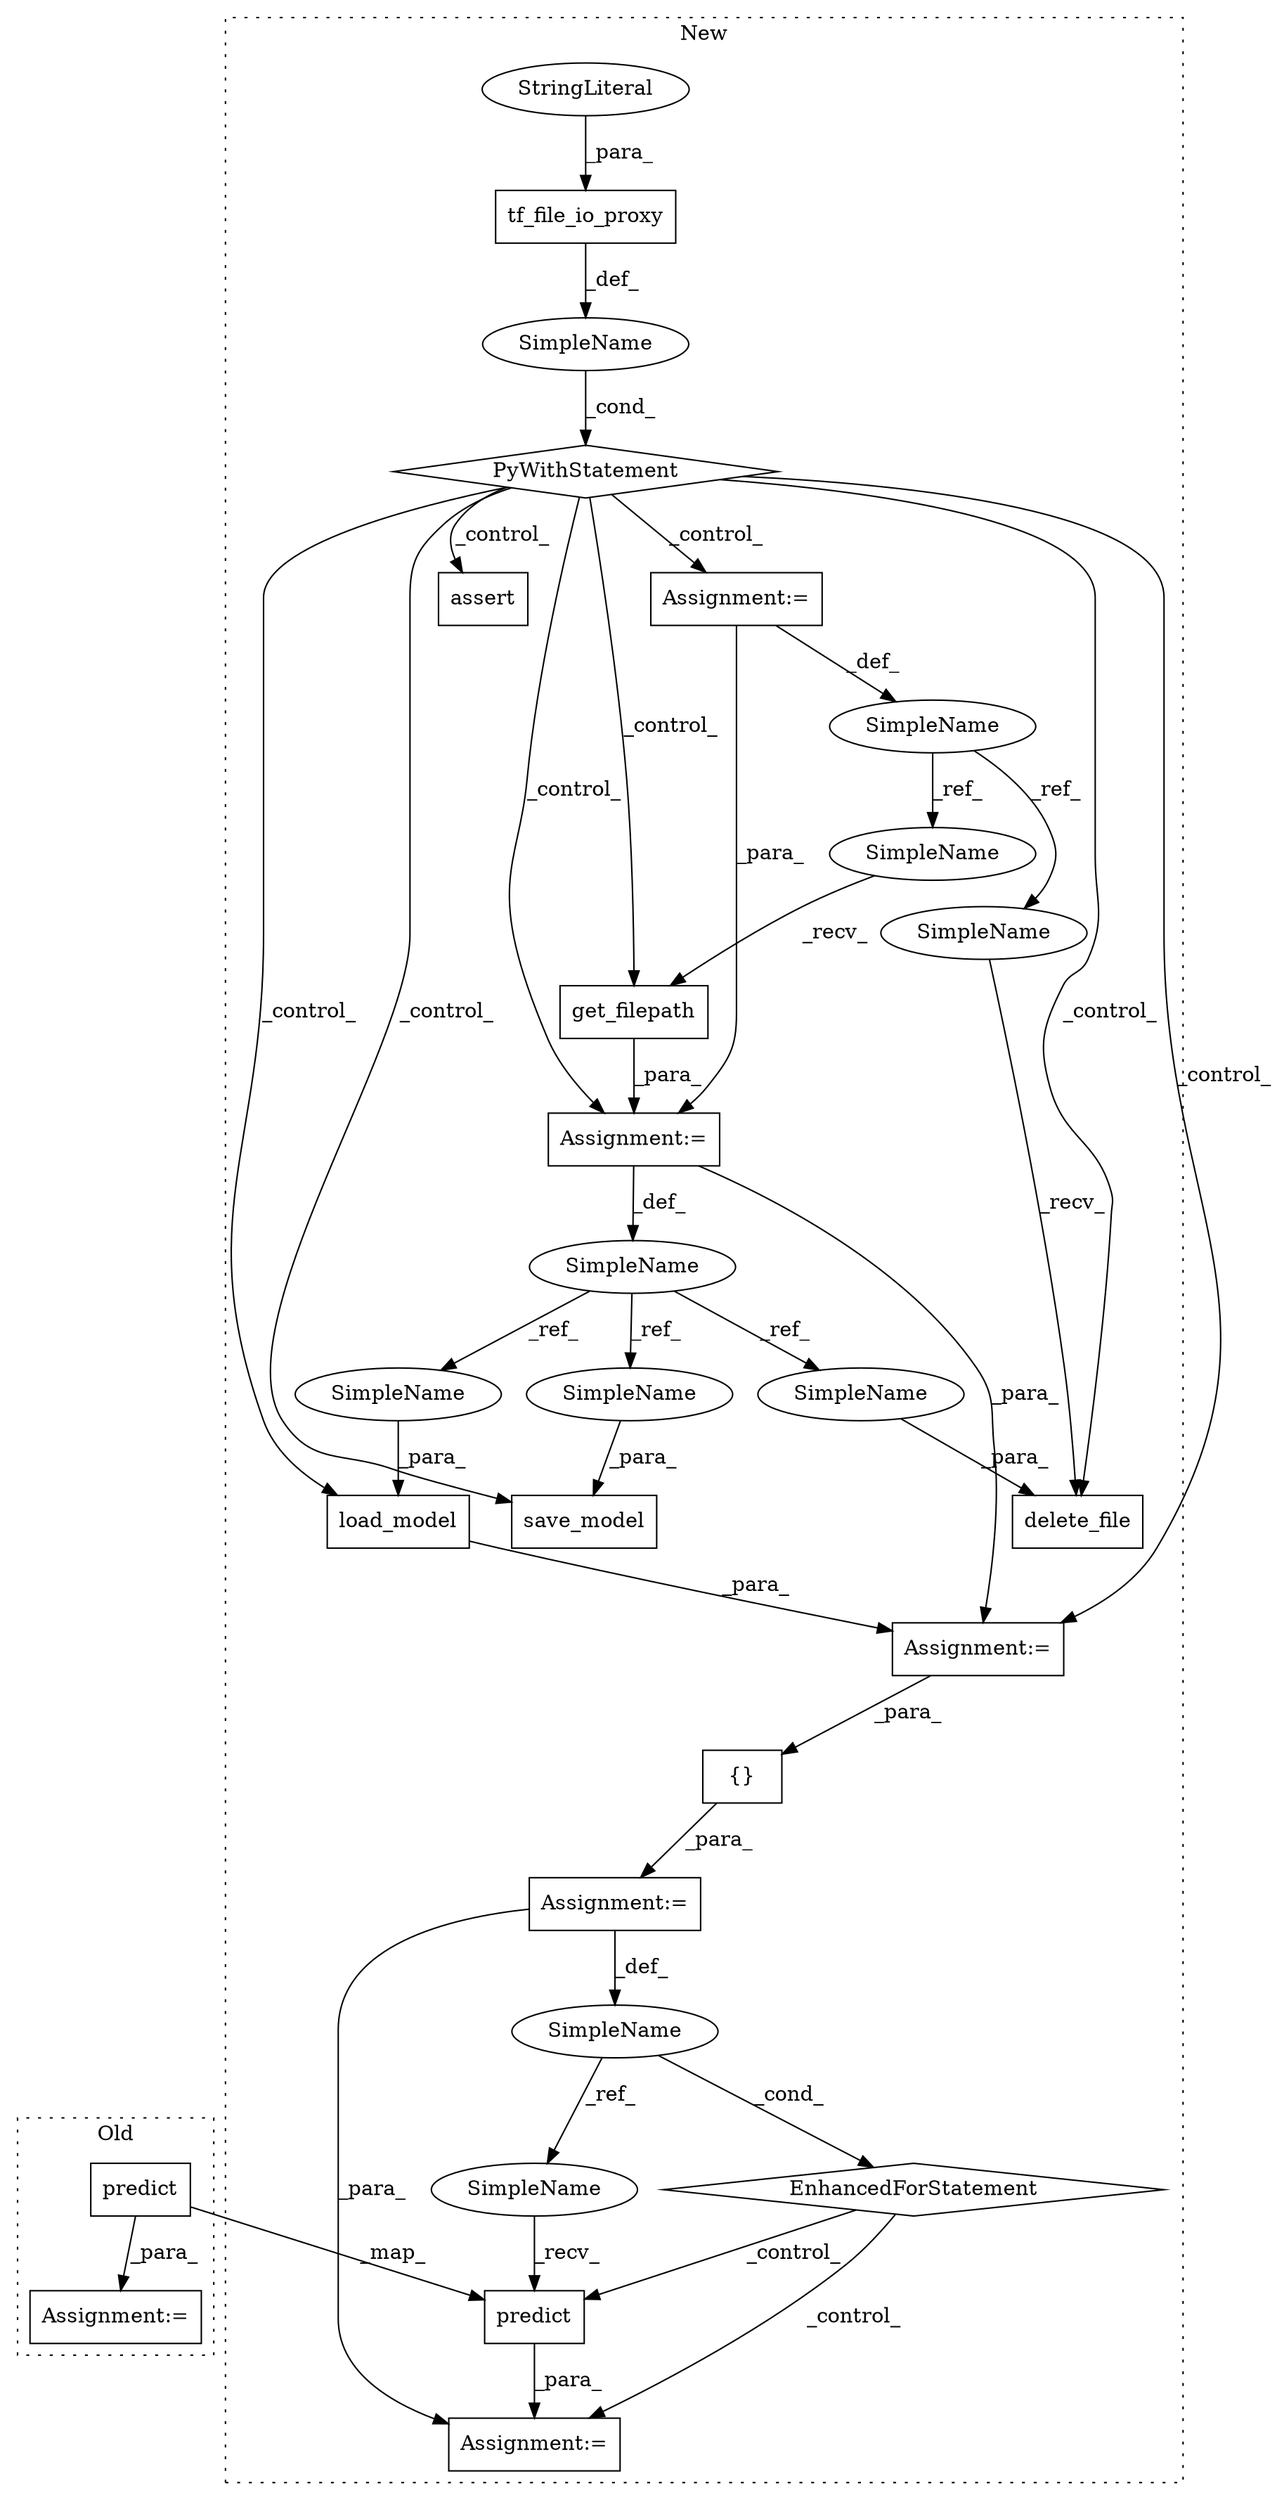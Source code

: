 digraph G {
subgraph cluster0 {
1 [label="predict" a="32" s="4082,4091" l="8,1" shape="box"];
4 [label="Assignment:=" a="7" s="4075" l="1" shape="box"];
label = "Old";
style="dotted";
}
subgraph cluster1 {
2 [label="predict" a="32" s="6419,6428" l="8,1" shape="box"];
3 [label="Assignment:=" a="7" s="6408" l="1" shape="box"];
5 [label="EnhancedForStatement" a="70" s="6283,6391" l="53,2" shape="diamond"];
6 [label="{}" a="4" s="6361,6390" l="1,1" shape="box"];
7 [label="load_model" a="32" s="6200,6223" l="11,1" shape="box"];
8 [label="tf_file_io_proxy" a="32" s="5924,5973" l="17,1" shape="box"];
9 [label="SimpleName" a="42" s="" l="" shape="ellipse"];
10 [label="PyWithStatement" a="104" s="5914,5974" l="10,2" shape="diamond"];
11 [label="SimpleName" a="42" s="6340" l="9" shape="ellipse"];
12 [label="delete_file" a="32" s="6246,6270" l="12,1" shape="box"];
13 [label="SimpleName" a="42" s="6045" l="12" shape="ellipse"];
14 [label="assert" a="32" s="6151,6177" l="14,1" shape="box"];
15 [label="save_model" a="32" s="6099,6128" l="11,1" shape="box"];
16 [label="StringLiteral" a="45" s="5941" l="32" shape="ellipse"];
17 [label="SimpleName" a="42" s="6024" l="13" shape="ellipse"];
18 [label="get_filepath" a="32" s="6072,6090" l="13,1" shape="box"];
19 [label="Assignment:=" a="7" s="6057" l="1" shape="box"];
20 [label="Assignment:=" a="7" s="6283,6391" l="53,2" shape="box"];
21 [label="Assignment:=" a="7" s="6024" l="13" shape="box"];
22 [label="Assignment:=" a="7" s="6199" l="1" shape="box"];
23 [label="SimpleName" a="42" s="6409" l="9" shape="ellipse"];
24 [label="SimpleName" a="42" s="6211" l="12" shape="ellipse"];
25 [label="SimpleName" a="42" s="6116" l="12" shape="ellipse"];
26 [label="SimpleName" a="42" s="6258" l="12" shape="ellipse"];
27 [label="SimpleName" a="42" s="6232" l="13" shape="ellipse"];
28 [label="SimpleName" a="42" s="6058" l="13" shape="ellipse"];
label = "New";
style="dotted";
}
1 -> 2 [label="_map_"];
1 -> 4 [label="_para_"];
2 -> 3 [label="_para_"];
5 -> 2 [label="_control_"];
5 -> 3 [label="_control_"];
6 -> 20 [label="_para_"];
7 -> 22 [label="_para_"];
8 -> 9 [label="_def_"];
9 -> 10 [label="_cond_"];
10 -> 18 [label="_control_"];
10 -> 12 [label="_control_"];
10 -> 7 [label="_control_"];
10 -> 21 [label="_control_"];
10 -> 14 [label="_control_"];
10 -> 15 [label="_control_"];
10 -> 19 [label="_control_"];
10 -> 22 [label="_control_"];
11 -> 23 [label="_ref_"];
11 -> 5 [label="_cond_"];
13 -> 25 [label="_ref_"];
13 -> 24 [label="_ref_"];
13 -> 26 [label="_ref_"];
16 -> 8 [label="_para_"];
17 -> 27 [label="_ref_"];
17 -> 28 [label="_ref_"];
18 -> 19 [label="_para_"];
19 -> 22 [label="_para_"];
19 -> 13 [label="_def_"];
20 -> 11 [label="_def_"];
20 -> 3 [label="_para_"];
21 -> 17 [label="_def_"];
21 -> 19 [label="_para_"];
22 -> 6 [label="_para_"];
23 -> 2 [label="_recv_"];
24 -> 7 [label="_para_"];
25 -> 15 [label="_para_"];
26 -> 12 [label="_para_"];
27 -> 12 [label="_recv_"];
28 -> 18 [label="_recv_"];
}